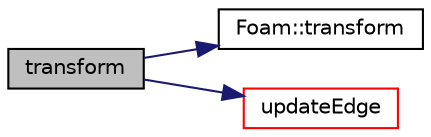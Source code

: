 digraph "transform"
{
  bgcolor="transparent";
  edge [fontname="Helvetica",fontsize="10",labelfontname="Helvetica",labelfontsize="10"];
  node [fontname="Helvetica",fontsize="10",shape=record];
  rankdir="LR";
  Node1 [label="transform",height=0.2,width=0.4,color="black", fillcolor="grey75", style="filled", fontcolor="black"];
  Node1 -> Node2 [color="midnightblue",fontsize="10",style="solid",fontname="Helvetica"];
  Node2 [label="Foam::transform",height=0.2,width=0.4,color="black",URL="$a10979.html#a919915170941701c1223291531ad010c"];
  Node1 -> Node3 [color="midnightblue",fontsize="10",style="solid",fontname="Helvetica"];
  Node3 [label="updateEdge",height=0.2,width=0.4,color="red",URL="$a01828.html#a1759413fb3f951dccc62374728b260a3",tooltip="Influence of face on edge. "];
}

